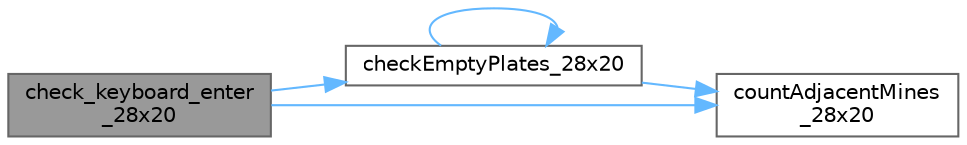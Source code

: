 digraph "check_keyboard_enter_28x20"
{
 // LATEX_PDF_SIZE
  bgcolor="transparent";
  edge [fontname=Helvetica,fontsize=10,labelfontname=Helvetica,labelfontsize=10];
  node [fontname=Helvetica,fontsize=10,shape=box,height=0.2,width=0.4];
  rankdir="LR";
  Node1 [label="check_keyboard_enter\l_28x20",height=0.2,width=0.4,color="gray40", fillcolor="grey60", style="filled", fontcolor="black",tooltip="This function checks for the 'Enter' key press on the keyboard in a 28x20 grid."];
  Node1 -> Node2 [color="steelblue1",style="solid"];
  Node2 [label="checkEmptyPlates_28x20",height=0.2,width=0.4,color="grey40", fillcolor="white", style="filled",URL="$game__logic_8c.html#a542667870ea04719268ceda86136be1f",tooltip="This function is responsible for checking and revealing empty plates in a 28x20 board."];
  Node2 -> Node2 [color="steelblue1",style="solid"];
  Node2 -> Node3 [color="steelblue1",style="solid"];
  Node3 [label="countAdjacentMines\l_28x20",height=0.2,width=0.4,color="grey40", fillcolor="white", style="filled",URL="$game__logic_8c.html#aaa419d968e188e7b88db408728c014ff",tooltip="This function calculates and returns the count of adjacent mines around a specified cell in a 28x20 b..."];
  Node1 -> Node3 [color="steelblue1",style="solid"];
}
